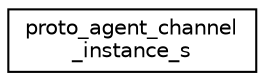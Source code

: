digraph "Graphical Class Hierarchy"
{
 // LATEX_PDF_SIZE
  edge [fontname="Helvetica",fontsize="10",labelfontname="Helvetica",labelfontsize="10"];
  node [fontname="Helvetica",fontsize="10",shape=record];
  rankdir="LR";
  Node0 [label="proto_agent_channel\l_instance_s",height=0.2,width=0.4,color="black", fillcolor="white", style="filled",URL="$structproto__agent__channel__instance__s.html",tooltip=" "];
}

